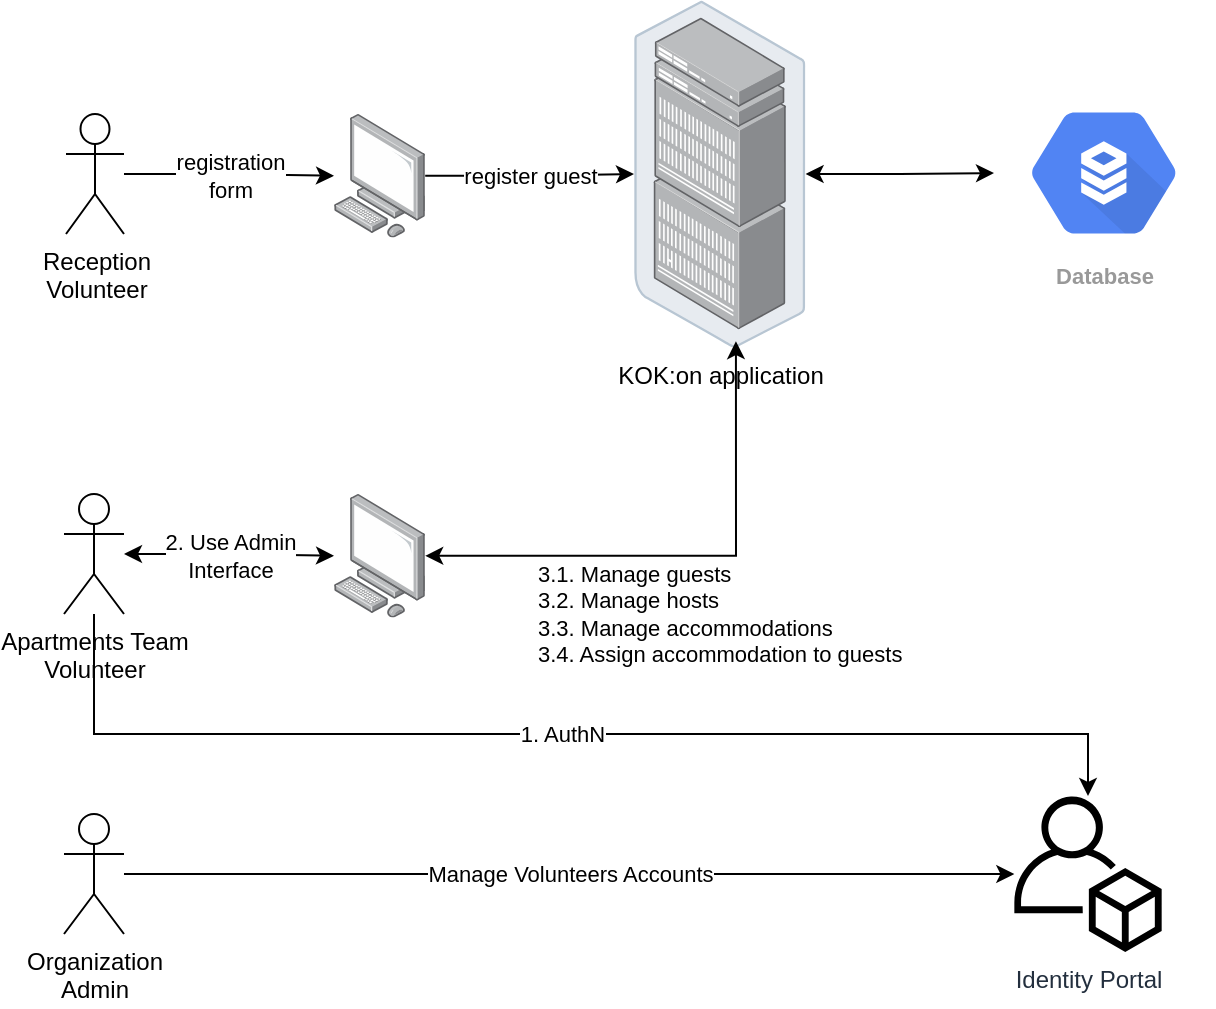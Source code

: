 <mxfile version="16.5.1" type="device"><diagram id="GSnlwap9K11jhQIvzppO" name="Page-1"><mxGraphModel dx="1002" dy="795" grid="1" gridSize="10" guides="1" tooltips="1" connect="1" arrows="1" fold="1" page="1" pageScale="1" pageWidth="850" pageHeight="1100" math="0" shadow="0"><root><mxCell id="0"/><mxCell id="1" parent="0"/><mxCell id="SE98vXkPw0l5fkJyOHNI-15" value="registration &lt;br&gt;form" style="edgeStyle=orthogonalEdgeStyle;rounded=0;orthogonalLoop=1;jettySize=auto;html=1;" edge="1" parent="1" source="SE98vXkPw0l5fkJyOHNI-1" target="SE98vXkPw0l5fkJyOHNI-9"><mxGeometry relative="1" as="geometry"/></mxCell><mxCell id="SE98vXkPw0l5fkJyOHNI-1" value="Reception &lt;br&gt;Volunteer" style="shape=umlActor;verticalLabelPosition=bottom;verticalAlign=top;html=1;" vertex="1" parent="1"><mxGeometry x="66" y="80" width="29" height="60" as="geometry"/></mxCell><mxCell id="SE98vXkPw0l5fkJyOHNI-16" value="register guest" style="edgeStyle=orthogonalEdgeStyle;rounded=0;orthogonalLoop=1;jettySize=auto;html=1;" edge="1" parent="1" source="SE98vXkPw0l5fkJyOHNI-9" target="SE98vXkPw0l5fkJyOHNI-10"><mxGeometry relative="1" as="geometry"/></mxCell><mxCell id="SE98vXkPw0l5fkJyOHNI-9" value="" style="points=[];aspect=fixed;html=1;align=center;shadow=0;dashed=0;image;image=img/lib/allied_telesis/computer_and_terminals/Personal_Computer.svg;" vertex="1" parent="1"><mxGeometry x="200" y="80" width="45.6" height="61.8" as="geometry"/></mxCell><mxCell id="SE98vXkPw0l5fkJyOHNI-18" value="" style="edgeStyle=orthogonalEdgeStyle;rounded=0;orthogonalLoop=1;jettySize=auto;html=1;startArrow=classic;startFill=1;" edge="1" parent="1" source="SE98vXkPw0l5fkJyOHNI-10" target="SE98vXkPw0l5fkJyOHNI-17"><mxGeometry relative="1" as="geometry"/></mxCell><mxCell id="SE98vXkPw0l5fkJyOHNI-10" value="KOK:on application" style="points=[];aspect=fixed;html=1;align=center;shadow=0;dashed=0;image;image=img/lib/allied_telesis/storage/Datacenter_Server_Rack_EoR.svg;" vertex="1" parent="1"><mxGeometry x="350" y="23.3" width="85.8" height="173.4" as="geometry"/></mxCell><mxCell id="SE98vXkPw0l5fkJyOHNI-17" value="Database" style="sketch=0;html=1;fillColor=#5184F3;strokeColor=none;verticalAlign=top;labelPosition=center;verticalLabelPosition=bottom;align=center;spacingTop=-6;fontSize=11;fontStyle=1;fontColor=#999999;shape=mxgraph.gcp2.hexIcon;prIcon=cloud_sql" vertex="1" parent="1"><mxGeometry x="530" y="65" width="110" height="89" as="geometry"/></mxCell><mxCell id="SE98vXkPw0l5fkJyOHNI-21" value="2. Use Admin &lt;br&gt;Interface" style="edgeStyle=orthogonalEdgeStyle;rounded=0;orthogonalLoop=1;jettySize=auto;html=1;startArrow=classic;startFill=1;" edge="1" parent="1" source="SE98vXkPw0l5fkJyOHNI-19" target="SE98vXkPw0l5fkJyOHNI-20"><mxGeometry relative="1" as="geometry"/></mxCell><mxCell id="SE98vXkPw0l5fkJyOHNI-31" value="1. AuthN" style="edgeStyle=orthogonalEdgeStyle;rounded=0;orthogonalLoop=1;jettySize=auto;html=1;startArrow=none;startFill=0;" edge="1" parent="1" source="SE98vXkPw0l5fkJyOHNI-19" target="SE98vXkPw0l5fkJyOHNI-25"><mxGeometry relative="1" as="geometry"><Array as="points"><mxPoint x="80" y="390"/><mxPoint x="577" y="390"/></Array></mxGeometry></mxCell><mxCell id="SE98vXkPw0l5fkJyOHNI-19" value="Apartments Team &lt;br&gt;Volunteer" style="shape=umlActor;verticalLabelPosition=bottom;verticalAlign=top;html=1;" vertex="1" parent="1"><mxGeometry x="65" y="270" width="30" height="60" as="geometry"/></mxCell><mxCell id="SE98vXkPw0l5fkJyOHNI-22" value="3.1. Manage guests&lt;br&gt;3.2. Manage hosts&lt;br&gt;3.3. Manage accommodations&lt;br&gt;&lt;div&gt;3.4. Assign accommodation to guests&lt;/div&gt;" style="edgeStyle=orthogonalEdgeStyle;rounded=0;orthogonalLoop=1;jettySize=auto;html=1;entryX=0.594;entryY=0.982;entryDx=0;entryDy=0;entryPerimeter=0;align=left;startArrow=classic;startFill=1;" edge="1" parent="1" source="SE98vXkPw0l5fkJyOHNI-20" target="SE98vXkPw0l5fkJyOHNI-10"><mxGeometry x="-0.586" y="-29" relative="1" as="geometry"><mxPoint as="offset"/></mxGeometry></mxCell><mxCell id="SE98vXkPw0l5fkJyOHNI-20" value="" style="points=[];aspect=fixed;html=1;align=center;shadow=0;dashed=0;image;image=img/lib/allied_telesis/computer_and_terminals/Personal_Computer.svg;" vertex="1" parent="1"><mxGeometry x="200" y="270" width="45.6" height="61.8" as="geometry"/></mxCell><mxCell id="SE98vXkPw0l5fkJyOHNI-25" value="Identity Portal" style="sketch=0;outlineConnect=0;fontColor=#232F3E;gradientColor=none;fillColor=#000000;strokeColor=none;dashed=0;verticalLabelPosition=bottom;verticalAlign=top;align=center;html=1;fontSize=12;fontStyle=0;aspect=fixed;pointerEvents=1;shape=mxgraph.aws4.organizations_account;" vertex="1" parent="1"><mxGeometry x="540" y="421" width="74" height="78" as="geometry"/></mxCell><mxCell id="SE98vXkPw0l5fkJyOHNI-28" value="Manage Volunteers Accounts" style="edgeStyle=orthogonalEdgeStyle;rounded=0;orthogonalLoop=1;jettySize=auto;html=1;startArrow=none;startFill=0;" edge="1" parent="1" source="SE98vXkPw0l5fkJyOHNI-27" target="SE98vXkPw0l5fkJyOHNI-25"><mxGeometry relative="1" as="geometry"/></mxCell><mxCell id="SE98vXkPw0l5fkJyOHNI-27" value="Organization &lt;br&gt;Admin" style="shape=umlActor;verticalLabelPosition=bottom;verticalAlign=top;html=1;fillColor=none;" vertex="1" parent="1"><mxGeometry x="65" y="430" width="30" height="60" as="geometry"/></mxCell></root></mxGraphModel></diagram></mxfile>
